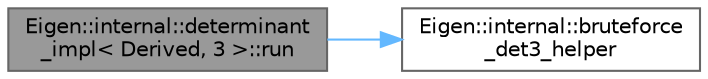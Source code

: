 digraph "Eigen::internal::determinant_impl&lt; Derived, 3 &gt;::run"
{
 // LATEX_PDF_SIZE
  bgcolor="transparent";
  edge [fontname=Helvetica,fontsize=10,labelfontname=Helvetica,labelfontsize=10];
  node [fontname=Helvetica,fontsize=10,shape=box,height=0.2,width=0.4];
  rankdir="LR";
  Node1 [id="Node000001",label="Eigen::internal::determinant\l_impl\< Derived, 3 \>::run",height=0.2,width=0.4,color="gray40", fillcolor="grey60", style="filled", fontcolor="black",tooltip=" "];
  Node1 -> Node2 [id="edge1_Node000001_Node000002",color="steelblue1",style="solid",tooltip=" "];
  Node2 [id="Node000002",label="Eigen::internal::bruteforce\l_det3_helper",height=0.2,width=0.4,color="grey40", fillcolor="white", style="filled",URL="$namespace_eigen_1_1internal.html#a181974fd132805d09b70eb561a4a858f",tooltip=" "];
}
